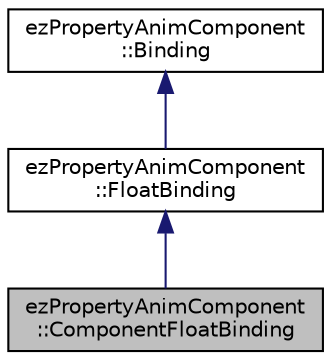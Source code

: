 digraph "ezPropertyAnimComponent::ComponentFloatBinding"
{
 // LATEX_PDF_SIZE
  edge [fontname="Helvetica",fontsize="10",labelfontname="Helvetica",labelfontsize="10"];
  node [fontname="Helvetica",fontsize="10",shape=record];
  Node1 [label="ezPropertyAnimComponent\l::ComponentFloatBinding",height=0.2,width=0.4,color="black", fillcolor="grey75", style="filled", fontcolor="black",tooltip=" "];
  Node2 -> Node1 [dir="back",color="midnightblue",fontsize="10",style="solid",fontname="Helvetica"];
  Node2 [label="ezPropertyAnimComponent\l::FloatBinding",height=0.2,width=0.4,color="black", fillcolor="white", style="filled",URL="$d1/d2c/structez_property_anim_component_1_1_float_binding.htm",tooltip=" "];
  Node3 -> Node2 [dir="back",color="midnightblue",fontsize="10",style="solid",fontname="Helvetica"];
  Node3 [label="ezPropertyAnimComponent\l::Binding",height=0.2,width=0.4,color="black", fillcolor="white", style="filled",URL="$d0/d01/structez_property_anim_component_1_1_binding.htm",tooltip=" "];
}
